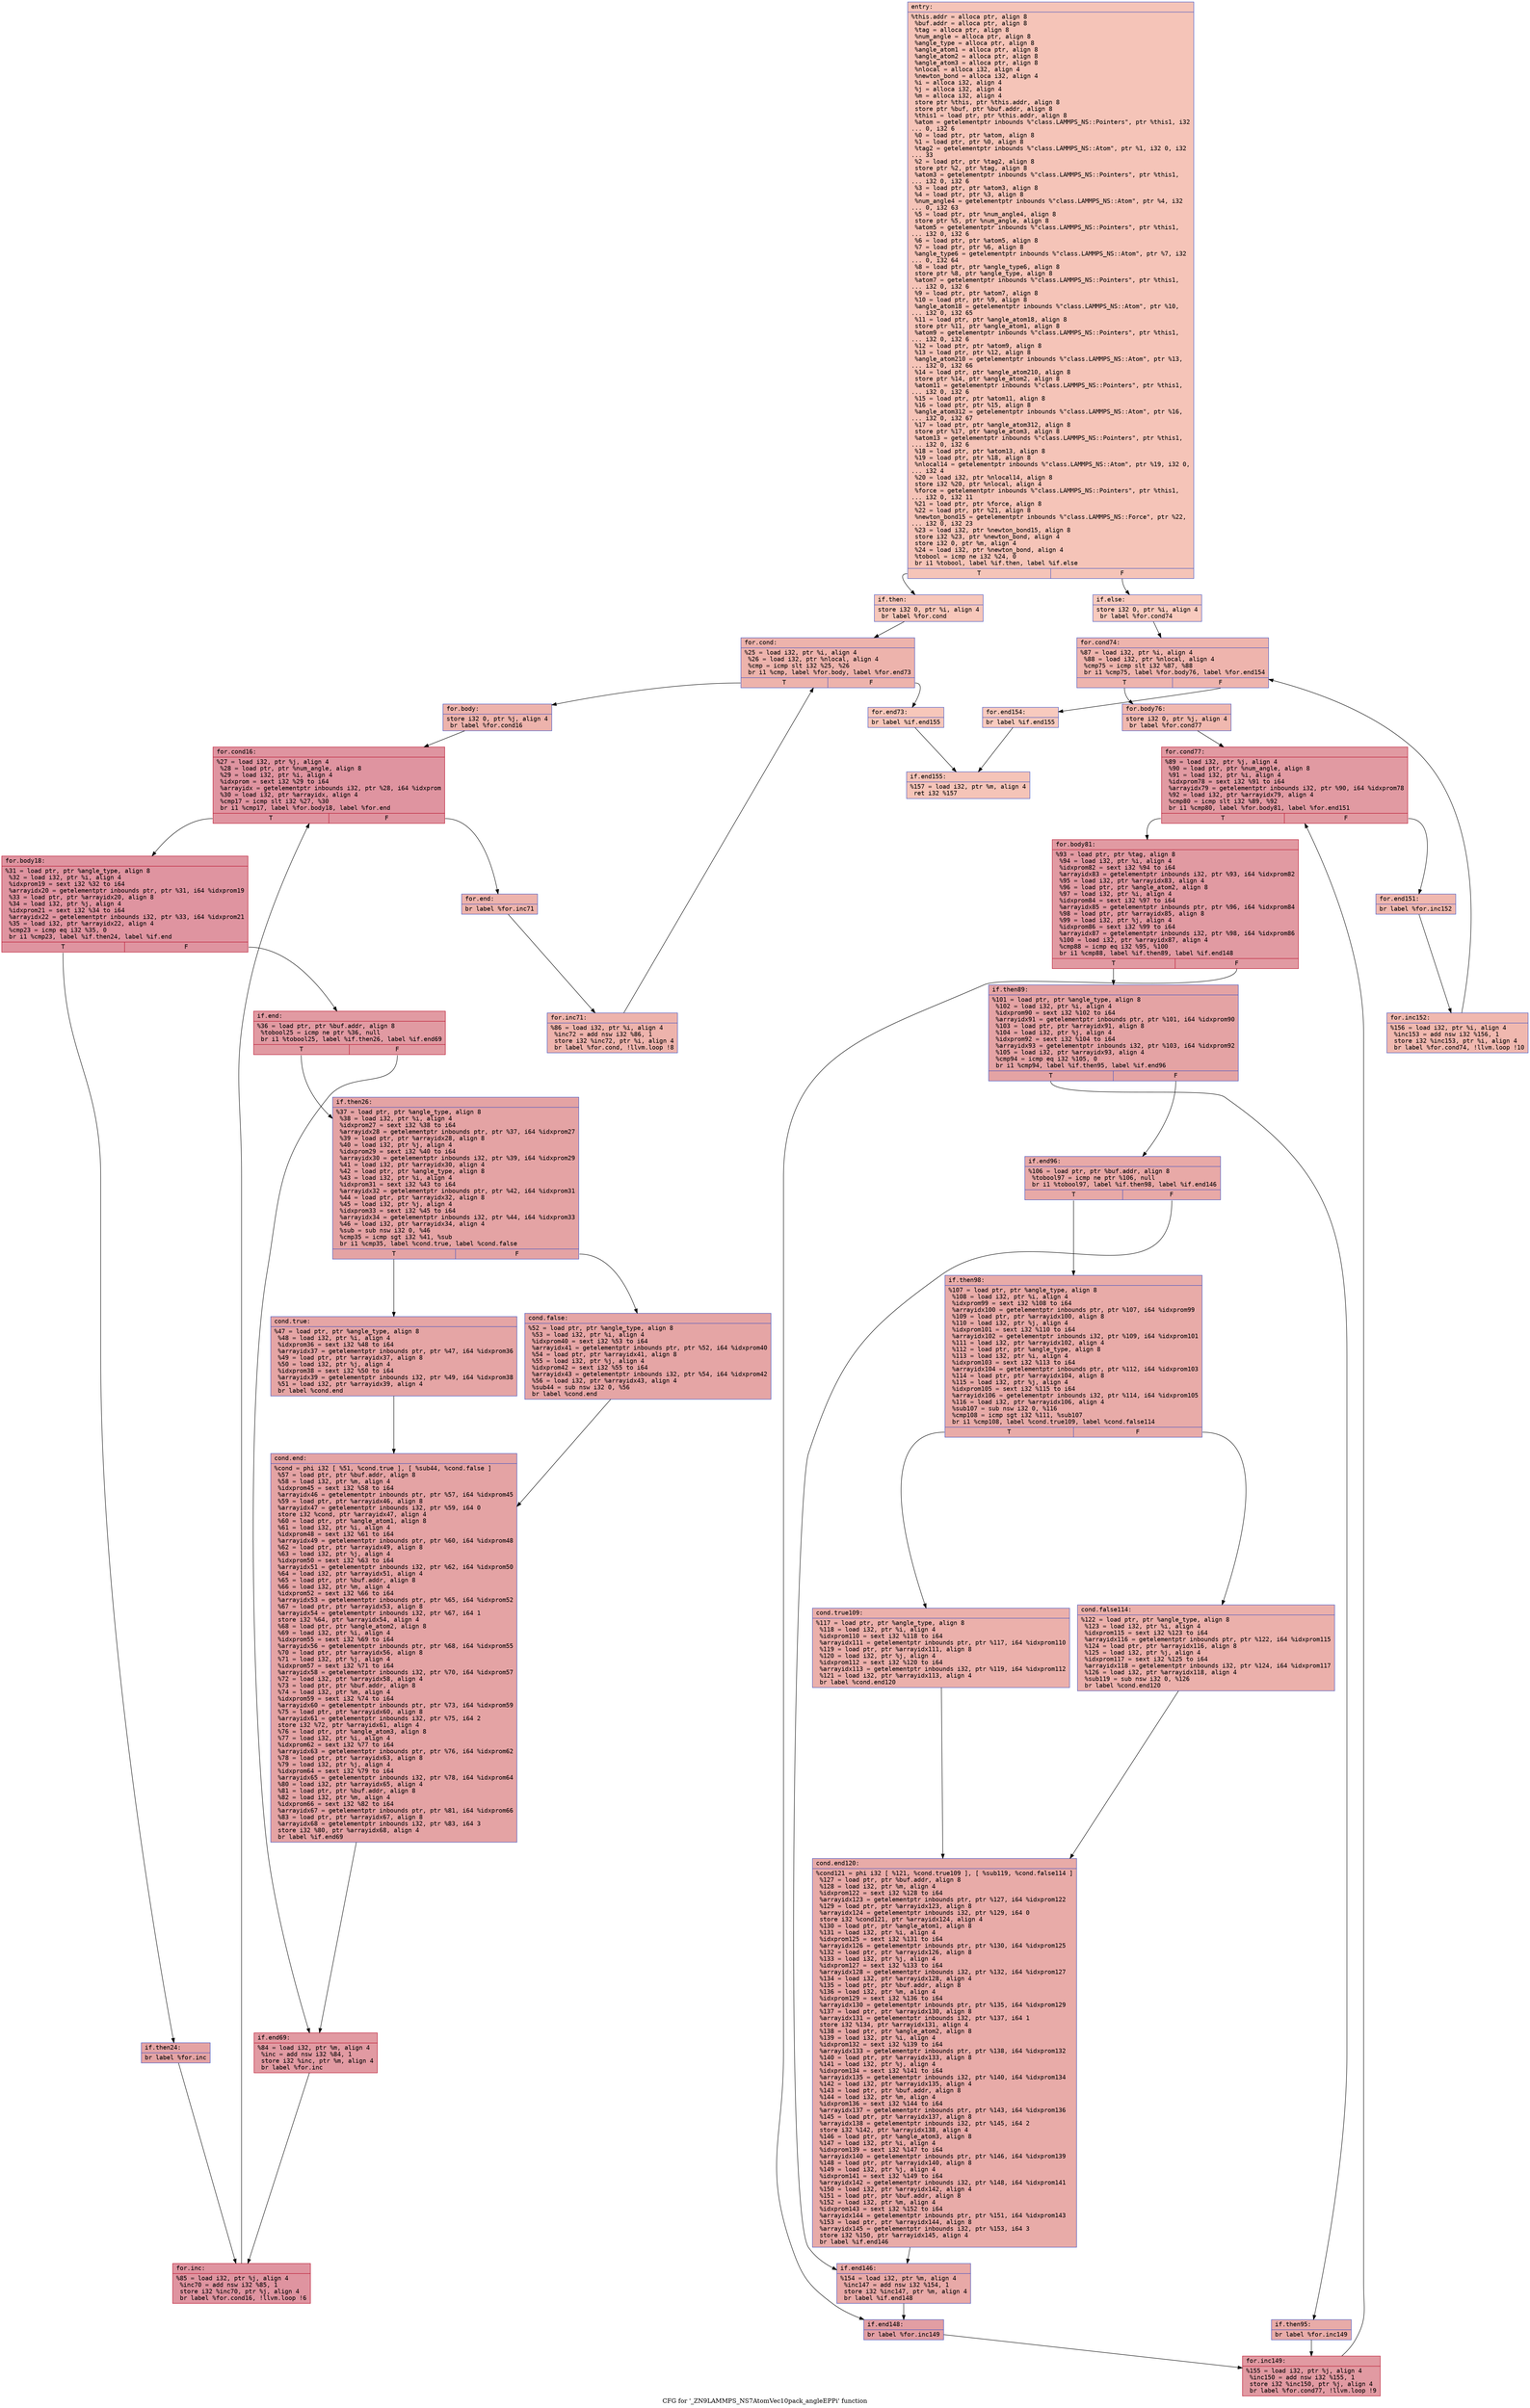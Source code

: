 digraph "CFG for '_ZN9LAMMPS_NS7AtomVec10pack_angleEPPi' function" {
	label="CFG for '_ZN9LAMMPS_NS7AtomVec10pack_angleEPPi' function";

	Node0x56285abb1640 [shape=record,color="#3d50c3ff", style=filled, fillcolor="#e97a5f70" fontname="Courier",label="{entry:\l|  %this.addr = alloca ptr, align 8\l  %buf.addr = alloca ptr, align 8\l  %tag = alloca ptr, align 8\l  %num_angle = alloca ptr, align 8\l  %angle_type = alloca ptr, align 8\l  %angle_atom1 = alloca ptr, align 8\l  %angle_atom2 = alloca ptr, align 8\l  %angle_atom3 = alloca ptr, align 8\l  %nlocal = alloca i32, align 4\l  %newton_bond = alloca i32, align 4\l  %i = alloca i32, align 4\l  %j = alloca i32, align 4\l  %m = alloca i32, align 4\l  store ptr %this, ptr %this.addr, align 8\l  store ptr %buf, ptr %buf.addr, align 8\l  %this1 = load ptr, ptr %this.addr, align 8\l  %atom = getelementptr inbounds %\"class.LAMMPS_NS::Pointers\", ptr %this1, i32\l... 0, i32 6\l  %0 = load ptr, ptr %atom, align 8\l  %1 = load ptr, ptr %0, align 8\l  %tag2 = getelementptr inbounds %\"class.LAMMPS_NS::Atom\", ptr %1, i32 0, i32\l... 33\l  %2 = load ptr, ptr %tag2, align 8\l  store ptr %2, ptr %tag, align 8\l  %atom3 = getelementptr inbounds %\"class.LAMMPS_NS::Pointers\", ptr %this1,\l... i32 0, i32 6\l  %3 = load ptr, ptr %atom3, align 8\l  %4 = load ptr, ptr %3, align 8\l  %num_angle4 = getelementptr inbounds %\"class.LAMMPS_NS::Atom\", ptr %4, i32\l... 0, i32 63\l  %5 = load ptr, ptr %num_angle4, align 8\l  store ptr %5, ptr %num_angle, align 8\l  %atom5 = getelementptr inbounds %\"class.LAMMPS_NS::Pointers\", ptr %this1,\l... i32 0, i32 6\l  %6 = load ptr, ptr %atom5, align 8\l  %7 = load ptr, ptr %6, align 8\l  %angle_type6 = getelementptr inbounds %\"class.LAMMPS_NS::Atom\", ptr %7, i32\l... 0, i32 64\l  %8 = load ptr, ptr %angle_type6, align 8\l  store ptr %8, ptr %angle_type, align 8\l  %atom7 = getelementptr inbounds %\"class.LAMMPS_NS::Pointers\", ptr %this1,\l... i32 0, i32 6\l  %9 = load ptr, ptr %atom7, align 8\l  %10 = load ptr, ptr %9, align 8\l  %angle_atom18 = getelementptr inbounds %\"class.LAMMPS_NS::Atom\", ptr %10,\l... i32 0, i32 65\l  %11 = load ptr, ptr %angle_atom18, align 8\l  store ptr %11, ptr %angle_atom1, align 8\l  %atom9 = getelementptr inbounds %\"class.LAMMPS_NS::Pointers\", ptr %this1,\l... i32 0, i32 6\l  %12 = load ptr, ptr %atom9, align 8\l  %13 = load ptr, ptr %12, align 8\l  %angle_atom210 = getelementptr inbounds %\"class.LAMMPS_NS::Atom\", ptr %13,\l... i32 0, i32 66\l  %14 = load ptr, ptr %angle_atom210, align 8\l  store ptr %14, ptr %angle_atom2, align 8\l  %atom11 = getelementptr inbounds %\"class.LAMMPS_NS::Pointers\", ptr %this1,\l... i32 0, i32 6\l  %15 = load ptr, ptr %atom11, align 8\l  %16 = load ptr, ptr %15, align 8\l  %angle_atom312 = getelementptr inbounds %\"class.LAMMPS_NS::Atom\", ptr %16,\l... i32 0, i32 67\l  %17 = load ptr, ptr %angle_atom312, align 8\l  store ptr %17, ptr %angle_atom3, align 8\l  %atom13 = getelementptr inbounds %\"class.LAMMPS_NS::Pointers\", ptr %this1,\l... i32 0, i32 6\l  %18 = load ptr, ptr %atom13, align 8\l  %19 = load ptr, ptr %18, align 8\l  %nlocal14 = getelementptr inbounds %\"class.LAMMPS_NS::Atom\", ptr %19, i32 0,\l... i32 4\l  %20 = load i32, ptr %nlocal14, align 8\l  store i32 %20, ptr %nlocal, align 4\l  %force = getelementptr inbounds %\"class.LAMMPS_NS::Pointers\", ptr %this1,\l... i32 0, i32 11\l  %21 = load ptr, ptr %force, align 8\l  %22 = load ptr, ptr %21, align 8\l  %newton_bond15 = getelementptr inbounds %\"class.LAMMPS_NS::Force\", ptr %22,\l... i32 0, i32 23\l  %23 = load i32, ptr %newton_bond15, align 8\l  store i32 %23, ptr %newton_bond, align 4\l  store i32 0, ptr %m, align 4\l  %24 = load i32, ptr %newton_bond, align 4\l  %tobool = icmp ne i32 %24, 0\l  br i1 %tobool, label %if.then, label %if.else\l|{<s0>T|<s1>F}}"];
	Node0x56285abb1640:s0 -> Node0x56285abb4490[tooltip="entry -> if.then\nProbability 62.50%" ];
	Node0x56285abb1640:s1 -> Node0x56285abb4500[tooltip="entry -> if.else\nProbability 37.50%" ];
	Node0x56285abb4490 [shape=record,color="#3d50c3ff", style=filled, fillcolor="#ec7f6370" fontname="Courier",label="{if.then:\l|  store i32 0, ptr %i, align 4\l  br label %for.cond\l}"];
	Node0x56285abb4490 -> Node0x56285abb4720[tooltip="if.then -> for.cond\nProbability 100.00%" ];
	Node0x56285abb4720 [shape=record,color="#3d50c3ff", style=filled, fillcolor="#d6524470" fontname="Courier",label="{for.cond:\l|  %25 = load i32, ptr %i, align 4\l  %26 = load i32, ptr %nlocal, align 4\l  %cmp = icmp slt i32 %25, %26\l  br i1 %cmp, label %for.body, label %for.end73\l|{<s0>T|<s1>F}}"];
	Node0x56285abb4720:s0 -> Node0x56285abb49c0[tooltip="for.cond -> for.body\nProbability 96.88%" ];
	Node0x56285abb4720:s1 -> Node0x56285abb4a40[tooltip="for.cond -> for.end73\nProbability 3.12%" ];
	Node0x56285abb49c0 [shape=record,color="#3d50c3ff", style=filled, fillcolor="#d6524470" fontname="Courier",label="{for.body:\l|  store i32 0, ptr %j, align 4\l  br label %for.cond16\l}"];
	Node0x56285abb49c0 -> Node0x56285abb4c70[tooltip="for.body -> for.cond16\nProbability 100.00%" ];
	Node0x56285abb4c70 [shape=record,color="#b70d28ff", style=filled, fillcolor="#b70d2870" fontname="Courier",label="{for.cond16:\l|  %27 = load i32, ptr %j, align 4\l  %28 = load ptr, ptr %num_angle, align 8\l  %29 = load i32, ptr %i, align 4\l  %idxprom = sext i32 %29 to i64\l  %arrayidx = getelementptr inbounds i32, ptr %28, i64 %idxprom\l  %30 = load i32, ptr %arrayidx, align 4\l  %cmp17 = icmp slt i32 %27, %30\l  br i1 %cmp17, label %for.body18, label %for.end\l|{<s0>T|<s1>F}}"];
	Node0x56285abb4c70:s0 -> Node0x56285abb5170[tooltip="for.cond16 -> for.body18\nProbability 96.88%" ];
	Node0x56285abb4c70:s1 -> Node0x56285abb51f0[tooltip="for.cond16 -> for.end\nProbability 3.12%" ];
	Node0x56285abb5170 [shape=record,color="#b70d28ff", style=filled, fillcolor="#b70d2870" fontname="Courier",label="{for.body18:\l|  %31 = load ptr, ptr %angle_type, align 8\l  %32 = load i32, ptr %i, align 4\l  %idxprom19 = sext i32 %32 to i64\l  %arrayidx20 = getelementptr inbounds ptr, ptr %31, i64 %idxprom19\l  %33 = load ptr, ptr %arrayidx20, align 8\l  %34 = load i32, ptr %j, align 4\l  %idxprom21 = sext i32 %34 to i64\l  %arrayidx22 = getelementptr inbounds i32, ptr %33, i64 %idxprom21\l  %35 = load i32, ptr %arrayidx22, align 4\l  %cmp23 = icmp eq i32 %35, 0\l  br i1 %cmp23, label %if.then24, label %if.end\l|{<s0>T|<s1>F}}"];
	Node0x56285abb5170:s0 -> Node0x56285abb3250[tooltip="for.body18 -> if.then24\nProbability 37.50%" ];
	Node0x56285abb5170:s1 -> Node0x56285abb32d0[tooltip="for.body18 -> if.end\nProbability 62.50%" ];
	Node0x56285abb3250 [shape=record,color="#3d50c3ff", style=filled, fillcolor="#c32e3170" fontname="Courier",label="{if.then24:\l|  br label %for.inc\l}"];
	Node0x56285abb3250 -> Node0x56285abb5eb0[tooltip="if.then24 -> for.inc\nProbability 100.00%" ];
	Node0x56285abb32d0 [shape=record,color="#b70d28ff", style=filled, fillcolor="#bb1b2c70" fontname="Courier",label="{if.end:\l|  %36 = load ptr, ptr %buf.addr, align 8\l  %tobool25 = icmp ne ptr %36, null\l  br i1 %tobool25, label %if.then26, label %if.end69\l|{<s0>T|<s1>F}}"];
	Node0x56285abb32d0:s0 -> Node0x56285abb60b0[tooltip="if.end -> if.then26\nProbability 62.50%" ];
	Node0x56285abb32d0:s1 -> Node0x56285abb6130[tooltip="if.end -> if.end69\nProbability 37.50%" ];
	Node0x56285abb60b0 [shape=record,color="#3d50c3ff", style=filled, fillcolor="#c32e3170" fontname="Courier",label="{if.then26:\l|  %37 = load ptr, ptr %angle_type, align 8\l  %38 = load i32, ptr %i, align 4\l  %idxprom27 = sext i32 %38 to i64\l  %arrayidx28 = getelementptr inbounds ptr, ptr %37, i64 %idxprom27\l  %39 = load ptr, ptr %arrayidx28, align 8\l  %40 = load i32, ptr %j, align 4\l  %idxprom29 = sext i32 %40 to i64\l  %arrayidx30 = getelementptr inbounds i32, ptr %39, i64 %idxprom29\l  %41 = load i32, ptr %arrayidx30, align 4\l  %42 = load ptr, ptr %angle_type, align 8\l  %43 = load i32, ptr %i, align 4\l  %idxprom31 = sext i32 %43 to i64\l  %arrayidx32 = getelementptr inbounds ptr, ptr %42, i64 %idxprom31\l  %44 = load ptr, ptr %arrayidx32, align 8\l  %45 = load i32, ptr %j, align 4\l  %idxprom33 = sext i32 %45 to i64\l  %arrayidx34 = getelementptr inbounds i32, ptr %44, i64 %idxprom33\l  %46 = load i32, ptr %arrayidx34, align 4\l  %sub = sub nsw i32 0, %46\l  %cmp35 = icmp sgt i32 %41, %sub\l  br i1 %cmp35, label %cond.true, label %cond.false\l|{<s0>T|<s1>F}}"];
	Node0x56285abb60b0:s0 -> Node0x56285abb6ee0[tooltip="if.then26 -> cond.true\nProbability 50.00%" ];
	Node0x56285abb60b0:s1 -> Node0x56285abb6f60[tooltip="if.then26 -> cond.false\nProbability 50.00%" ];
	Node0x56285abb6ee0 [shape=record,color="#3d50c3ff", style=filled, fillcolor="#c5333470" fontname="Courier",label="{cond.true:\l|  %47 = load ptr, ptr %angle_type, align 8\l  %48 = load i32, ptr %i, align 4\l  %idxprom36 = sext i32 %48 to i64\l  %arrayidx37 = getelementptr inbounds ptr, ptr %47, i64 %idxprom36\l  %49 = load ptr, ptr %arrayidx37, align 8\l  %50 = load i32, ptr %j, align 4\l  %idxprom38 = sext i32 %50 to i64\l  %arrayidx39 = getelementptr inbounds i32, ptr %49, i64 %idxprom38\l  %51 = load i32, ptr %arrayidx39, align 4\l  br label %cond.end\l}"];
	Node0x56285abb6ee0 -> Node0x56285abb7e60[tooltip="cond.true -> cond.end\nProbability 100.00%" ];
	Node0x56285abb6f60 [shape=record,color="#3d50c3ff", style=filled, fillcolor="#c5333470" fontname="Courier",label="{cond.false:\l|  %52 = load ptr, ptr %angle_type, align 8\l  %53 = load i32, ptr %i, align 4\l  %idxprom40 = sext i32 %53 to i64\l  %arrayidx41 = getelementptr inbounds ptr, ptr %52, i64 %idxprom40\l  %54 = load ptr, ptr %arrayidx41, align 8\l  %55 = load i32, ptr %j, align 4\l  %idxprom42 = sext i32 %55 to i64\l  %arrayidx43 = getelementptr inbounds i32, ptr %54, i64 %idxprom42\l  %56 = load i32, ptr %arrayidx43, align 4\l  %sub44 = sub nsw i32 0, %56\l  br label %cond.end\l}"];
	Node0x56285abb6f60 -> Node0x56285abb7e60[tooltip="cond.false -> cond.end\nProbability 100.00%" ];
	Node0x56285abb7e60 [shape=record,color="#3d50c3ff", style=filled, fillcolor="#c32e3170" fontname="Courier",label="{cond.end:\l|  %cond = phi i32 [ %51, %cond.true ], [ %sub44, %cond.false ]\l  %57 = load ptr, ptr %buf.addr, align 8\l  %58 = load i32, ptr %m, align 4\l  %idxprom45 = sext i32 %58 to i64\l  %arrayidx46 = getelementptr inbounds ptr, ptr %57, i64 %idxprom45\l  %59 = load ptr, ptr %arrayidx46, align 8\l  %arrayidx47 = getelementptr inbounds i32, ptr %59, i64 0\l  store i32 %cond, ptr %arrayidx47, align 4\l  %60 = load ptr, ptr %angle_atom1, align 8\l  %61 = load i32, ptr %i, align 4\l  %idxprom48 = sext i32 %61 to i64\l  %arrayidx49 = getelementptr inbounds ptr, ptr %60, i64 %idxprom48\l  %62 = load ptr, ptr %arrayidx49, align 8\l  %63 = load i32, ptr %j, align 4\l  %idxprom50 = sext i32 %63 to i64\l  %arrayidx51 = getelementptr inbounds i32, ptr %62, i64 %idxprom50\l  %64 = load i32, ptr %arrayidx51, align 4\l  %65 = load ptr, ptr %buf.addr, align 8\l  %66 = load i32, ptr %m, align 4\l  %idxprom52 = sext i32 %66 to i64\l  %arrayidx53 = getelementptr inbounds ptr, ptr %65, i64 %idxprom52\l  %67 = load ptr, ptr %arrayidx53, align 8\l  %arrayidx54 = getelementptr inbounds i32, ptr %67, i64 1\l  store i32 %64, ptr %arrayidx54, align 4\l  %68 = load ptr, ptr %angle_atom2, align 8\l  %69 = load i32, ptr %i, align 4\l  %idxprom55 = sext i32 %69 to i64\l  %arrayidx56 = getelementptr inbounds ptr, ptr %68, i64 %idxprom55\l  %70 = load ptr, ptr %arrayidx56, align 8\l  %71 = load i32, ptr %j, align 4\l  %idxprom57 = sext i32 %71 to i64\l  %arrayidx58 = getelementptr inbounds i32, ptr %70, i64 %idxprom57\l  %72 = load i32, ptr %arrayidx58, align 4\l  %73 = load ptr, ptr %buf.addr, align 8\l  %74 = load i32, ptr %m, align 4\l  %idxprom59 = sext i32 %74 to i64\l  %arrayidx60 = getelementptr inbounds ptr, ptr %73, i64 %idxprom59\l  %75 = load ptr, ptr %arrayidx60, align 8\l  %arrayidx61 = getelementptr inbounds i32, ptr %75, i64 2\l  store i32 %72, ptr %arrayidx61, align 4\l  %76 = load ptr, ptr %angle_atom3, align 8\l  %77 = load i32, ptr %i, align 4\l  %idxprom62 = sext i32 %77 to i64\l  %arrayidx63 = getelementptr inbounds ptr, ptr %76, i64 %idxprom62\l  %78 = load ptr, ptr %arrayidx63, align 8\l  %79 = load i32, ptr %j, align 4\l  %idxprom64 = sext i32 %79 to i64\l  %arrayidx65 = getelementptr inbounds i32, ptr %78, i64 %idxprom64\l  %80 = load i32, ptr %arrayidx65, align 4\l  %81 = load ptr, ptr %buf.addr, align 8\l  %82 = load i32, ptr %m, align 4\l  %idxprom66 = sext i32 %82 to i64\l  %arrayidx67 = getelementptr inbounds ptr, ptr %81, i64 %idxprom66\l  %83 = load ptr, ptr %arrayidx67, align 8\l  %arrayidx68 = getelementptr inbounds i32, ptr %83, i64 3\l  store i32 %80, ptr %arrayidx68, align 4\l  br label %if.end69\l}"];
	Node0x56285abb7e60 -> Node0x56285abb6130[tooltip="cond.end -> if.end69\nProbability 100.00%" ];
	Node0x56285abb6130 [shape=record,color="#b70d28ff", style=filled, fillcolor="#bb1b2c70" fontname="Courier",label="{if.end69:\l|  %84 = load i32, ptr %m, align 4\l  %inc = add nsw i32 %84, 1\l  store i32 %inc, ptr %m, align 4\l  br label %for.inc\l}"];
	Node0x56285abb6130 -> Node0x56285abb5eb0[tooltip="if.end69 -> for.inc\nProbability 100.00%" ];
	Node0x56285abb5eb0 [shape=record,color="#b70d28ff", style=filled, fillcolor="#b70d2870" fontname="Courier",label="{for.inc:\l|  %85 = load i32, ptr %j, align 4\l  %inc70 = add nsw i32 %85, 1\l  store i32 %inc70, ptr %j, align 4\l  br label %for.cond16, !llvm.loop !6\l}"];
	Node0x56285abb5eb0 -> Node0x56285abb4c70[tooltip="for.inc -> for.cond16\nProbability 100.00%" ];
	Node0x56285abb51f0 [shape=record,color="#3d50c3ff", style=filled, fillcolor="#d6524470" fontname="Courier",label="{for.end:\l|  br label %for.inc71\l}"];
	Node0x56285abb51f0 -> Node0x56285abbb3d0[tooltip="for.end -> for.inc71\nProbability 100.00%" ];
	Node0x56285abbb3d0 [shape=record,color="#3d50c3ff", style=filled, fillcolor="#d6524470" fontname="Courier",label="{for.inc71:\l|  %86 = load i32, ptr %i, align 4\l  %inc72 = add nsw i32 %86, 1\l  store i32 %inc72, ptr %i, align 4\l  br label %for.cond, !llvm.loop !8\l}"];
	Node0x56285abbb3d0 -> Node0x56285abb4720[tooltip="for.inc71 -> for.cond\nProbability 100.00%" ];
	Node0x56285abb4a40 [shape=record,color="#3d50c3ff", style=filled, fillcolor="#ec7f6370" fontname="Courier",label="{for.end73:\l|  br label %if.end155\l}"];
	Node0x56285abb4a40 -> Node0x56285abbb850[tooltip="for.end73 -> if.end155\nProbability 100.00%" ];
	Node0x56285abb4500 [shape=record,color="#3d50c3ff", style=filled, fillcolor="#ef886b70" fontname="Courier",label="{if.else:\l|  store i32 0, ptr %i, align 4\l  br label %for.cond74\l}"];
	Node0x56285abb4500 -> Node0x56285abbb9e0[tooltip="if.else -> for.cond74\nProbability 100.00%" ];
	Node0x56285abbb9e0 [shape=record,color="#3d50c3ff", style=filled, fillcolor="#d8564670" fontname="Courier",label="{for.cond74:\l|  %87 = load i32, ptr %i, align 4\l  %88 = load i32, ptr %nlocal, align 4\l  %cmp75 = icmp slt i32 %87, %88\l  br i1 %cmp75, label %for.body76, label %for.end154\l|{<s0>T|<s1>F}}"];
	Node0x56285abbb9e0:s0 -> Node0x56285abbbc80[tooltip="for.cond74 -> for.body76\nProbability 96.88%" ];
	Node0x56285abbb9e0:s1 -> Node0x56285abbbd00[tooltip="for.cond74 -> for.end154\nProbability 3.12%" ];
	Node0x56285abbbc80 [shape=record,color="#3d50c3ff", style=filled, fillcolor="#dc5d4a70" fontname="Courier",label="{for.body76:\l|  store i32 0, ptr %j, align 4\l  br label %for.cond77\l}"];
	Node0x56285abbbc80 -> Node0x56285abbbed0[tooltip="for.body76 -> for.cond77\nProbability 100.00%" ];
	Node0x56285abbbed0 [shape=record,color="#b70d28ff", style=filled, fillcolor="#bb1b2c70" fontname="Courier",label="{for.cond77:\l|  %89 = load i32, ptr %j, align 4\l  %90 = load ptr, ptr %num_angle, align 8\l  %91 = load i32, ptr %i, align 4\l  %idxprom78 = sext i32 %91 to i64\l  %arrayidx79 = getelementptr inbounds i32, ptr %90, i64 %idxprom78\l  %92 = load i32, ptr %arrayidx79, align 4\l  %cmp80 = icmp slt i32 %89, %92\l  br i1 %cmp80, label %for.body81, label %for.end151\l|{<s0>T|<s1>F}}"];
	Node0x56285abbbed0:s0 -> Node0x56285abbc3e0[tooltip="for.cond77 -> for.body81\nProbability 96.88%" ];
	Node0x56285abbbed0:s1 -> Node0x56285abbc460[tooltip="for.cond77 -> for.end151\nProbability 3.12%" ];
	Node0x56285abbc3e0 [shape=record,color="#b70d28ff", style=filled, fillcolor="#bb1b2c70" fontname="Courier",label="{for.body81:\l|  %93 = load ptr, ptr %tag, align 8\l  %94 = load i32, ptr %i, align 4\l  %idxprom82 = sext i32 %94 to i64\l  %arrayidx83 = getelementptr inbounds i32, ptr %93, i64 %idxprom82\l  %95 = load i32, ptr %arrayidx83, align 4\l  %96 = load ptr, ptr %angle_atom2, align 8\l  %97 = load i32, ptr %i, align 4\l  %idxprom84 = sext i32 %97 to i64\l  %arrayidx85 = getelementptr inbounds ptr, ptr %96, i64 %idxprom84\l  %98 = load ptr, ptr %arrayidx85, align 8\l  %99 = load i32, ptr %j, align 4\l  %idxprom86 = sext i32 %99 to i64\l  %arrayidx87 = getelementptr inbounds i32, ptr %98, i64 %idxprom86\l  %100 = load i32, ptr %arrayidx87, align 4\l  %cmp88 = icmp eq i32 %95, %100\l  br i1 %cmp88, label %if.then89, label %if.end148\l|{<s0>T|<s1>F}}"];
	Node0x56285abbc3e0:s0 -> Node0x56285abb7780[tooltip="for.body81 -> if.then89\nProbability 50.00%" ];
	Node0x56285abbc3e0:s1 -> Node0x56285abb7800[tooltip="for.body81 -> if.end148\nProbability 50.00%" ];
	Node0x56285abb7780 [shape=record,color="#3d50c3ff", style=filled, fillcolor="#c32e3170" fontname="Courier",label="{if.then89:\l|  %101 = load ptr, ptr %angle_type, align 8\l  %102 = load i32, ptr %i, align 4\l  %idxprom90 = sext i32 %102 to i64\l  %arrayidx91 = getelementptr inbounds ptr, ptr %101, i64 %idxprom90\l  %103 = load ptr, ptr %arrayidx91, align 8\l  %104 = load i32, ptr %j, align 4\l  %idxprom92 = sext i32 %104 to i64\l  %arrayidx93 = getelementptr inbounds i32, ptr %103, i64 %idxprom92\l  %105 = load i32, ptr %arrayidx93, align 4\l  %cmp94 = icmp eq i32 %105, 0\l  br i1 %cmp94, label %if.then95, label %if.end96\l|{<s0>T|<s1>F}}"];
	Node0x56285abb7780:s0 -> Node0x56285abbde50[tooltip="if.then89 -> if.then95\nProbability 37.50%" ];
	Node0x56285abb7780:s1 -> Node0x56285abbded0[tooltip="if.then89 -> if.end96\nProbability 62.50%" ];
	Node0x56285abbde50 [shape=record,color="#3d50c3ff", style=filled, fillcolor="#cc403a70" fontname="Courier",label="{if.then95:\l|  br label %for.inc149\l}"];
	Node0x56285abbde50 -> Node0x56285abbe060[tooltip="if.then95 -> for.inc149\nProbability 100.00%" ];
	Node0x56285abbded0 [shape=record,color="#3d50c3ff", style=filled, fillcolor="#ca3b3770" fontname="Courier",label="{if.end96:\l|  %106 = load ptr, ptr %buf.addr, align 8\l  %tobool97 = icmp ne ptr %106, null\l  br i1 %tobool97, label %if.then98, label %if.end146\l|{<s0>T|<s1>F}}"];
	Node0x56285abbded0:s0 -> Node0x56285abbe290[tooltip="if.end96 -> if.then98\nProbability 62.50%" ];
	Node0x56285abbded0:s1 -> Node0x56285abbe310[tooltip="if.end96 -> if.end146\nProbability 37.50%" ];
	Node0x56285abbe290 [shape=record,color="#3d50c3ff", style=filled, fillcolor="#cc403a70" fontname="Courier",label="{if.then98:\l|  %107 = load ptr, ptr %angle_type, align 8\l  %108 = load i32, ptr %i, align 4\l  %idxprom99 = sext i32 %108 to i64\l  %arrayidx100 = getelementptr inbounds ptr, ptr %107, i64 %idxprom99\l  %109 = load ptr, ptr %arrayidx100, align 8\l  %110 = load i32, ptr %j, align 4\l  %idxprom101 = sext i32 %110 to i64\l  %arrayidx102 = getelementptr inbounds i32, ptr %109, i64 %idxprom101\l  %111 = load i32, ptr %arrayidx102, align 4\l  %112 = load ptr, ptr %angle_type, align 8\l  %113 = load i32, ptr %i, align 4\l  %idxprom103 = sext i32 %113 to i64\l  %arrayidx104 = getelementptr inbounds ptr, ptr %112, i64 %idxprom103\l  %114 = load ptr, ptr %arrayidx104, align 8\l  %115 = load i32, ptr %j, align 4\l  %idxprom105 = sext i32 %115 to i64\l  %arrayidx106 = getelementptr inbounds i32, ptr %114, i64 %idxprom105\l  %116 = load i32, ptr %arrayidx106, align 4\l  %sub107 = sub nsw i32 0, %116\l  %cmp108 = icmp sgt i32 %111, %sub107\l  br i1 %cmp108, label %cond.true109, label %cond.false114\l|{<s0>T|<s1>F}}"];
	Node0x56285abbe290:s0 -> Node0x56285abbf0c0[tooltip="if.then98 -> cond.true109\nProbability 50.00%" ];
	Node0x56285abbe290:s1 -> Node0x56285abbf140[tooltip="if.then98 -> cond.false114\nProbability 50.00%" ];
	Node0x56285abbf0c0 [shape=record,color="#3d50c3ff", style=filled, fillcolor="#d24b4070" fontname="Courier",label="{cond.true109:\l|  %117 = load ptr, ptr %angle_type, align 8\l  %118 = load i32, ptr %i, align 4\l  %idxprom110 = sext i32 %118 to i64\l  %arrayidx111 = getelementptr inbounds ptr, ptr %117, i64 %idxprom110\l  %119 = load ptr, ptr %arrayidx111, align 8\l  %120 = load i32, ptr %j, align 4\l  %idxprom112 = sext i32 %120 to i64\l  %arrayidx113 = getelementptr inbounds i32, ptr %119, i64 %idxprom112\l  %121 = load i32, ptr %arrayidx113, align 4\l  br label %cond.end120\l}"];
	Node0x56285abbf0c0 -> Node0x56285abbf830[tooltip="cond.true109 -> cond.end120\nProbability 100.00%" ];
	Node0x56285abbf140 [shape=record,color="#3d50c3ff", style=filled, fillcolor="#d24b4070" fontname="Courier",label="{cond.false114:\l|  %122 = load ptr, ptr %angle_type, align 8\l  %123 = load i32, ptr %i, align 4\l  %idxprom115 = sext i32 %123 to i64\l  %arrayidx116 = getelementptr inbounds ptr, ptr %122, i64 %idxprom115\l  %124 = load ptr, ptr %arrayidx116, align 8\l  %125 = load i32, ptr %j, align 4\l  %idxprom117 = sext i32 %125 to i64\l  %arrayidx118 = getelementptr inbounds i32, ptr %124, i64 %idxprom117\l  %126 = load i32, ptr %arrayidx118, align 4\l  %sub119 = sub nsw i32 0, %126\l  br label %cond.end120\l}"];
	Node0x56285abbf140 -> Node0x56285abbf830[tooltip="cond.false114 -> cond.end120\nProbability 100.00%" ];
	Node0x56285abbf830 [shape=record,color="#3d50c3ff", style=filled, fillcolor="#cc403a70" fontname="Courier",label="{cond.end120:\l|  %cond121 = phi i32 [ %121, %cond.true109 ], [ %sub119, %cond.false114 ]\l  %127 = load ptr, ptr %buf.addr, align 8\l  %128 = load i32, ptr %m, align 4\l  %idxprom122 = sext i32 %128 to i64\l  %arrayidx123 = getelementptr inbounds ptr, ptr %127, i64 %idxprom122\l  %129 = load ptr, ptr %arrayidx123, align 8\l  %arrayidx124 = getelementptr inbounds i32, ptr %129, i64 0\l  store i32 %cond121, ptr %arrayidx124, align 4\l  %130 = load ptr, ptr %angle_atom1, align 8\l  %131 = load i32, ptr %i, align 4\l  %idxprom125 = sext i32 %131 to i64\l  %arrayidx126 = getelementptr inbounds ptr, ptr %130, i64 %idxprom125\l  %132 = load ptr, ptr %arrayidx126, align 8\l  %133 = load i32, ptr %j, align 4\l  %idxprom127 = sext i32 %133 to i64\l  %arrayidx128 = getelementptr inbounds i32, ptr %132, i64 %idxprom127\l  %134 = load i32, ptr %arrayidx128, align 4\l  %135 = load ptr, ptr %buf.addr, align 8\l  %136 = load i32, ptr %m, align 4\l  %idxprom129 = sext i32 %136 to i64\l  %arrayidx130 = getelementptr inbounds ptr, ptr %135, i64 %idxprom129\l  %137 = load ptr, ptr %arrayidx130, align 8\l  %arrayidx131 = getelementptr inbounds i32, ptr %137, i64 1\l  store i32 %134, ptr %arrayidx131, align 4\l  %138 = load ptr, ptr %angle_atom2, align 8\l  %139 = load i32, ptr %i, align 4\l  %idxprom132 = sext i32 %139 to i64\l  %arrayidx133 = getelementptr inbounds ptr, ptr %138, i64 %idxprom132\l  %140 = load ptr, ptr %arrayidx133, align 8\l  %141 = load i32, ptr %j, align 4\l  %idxprom134 = sext i32 %141 to i64\l  %arrayidx135 = getelementptr inbounds i32, ptr %140, i64 %idxprom134\l  %142 = load i32, ptr %arrayidx135, align 4\l  %143 = load ptr, ptr %buf.addr, align 8\l  %144 = load i32, ptr %m, align 4\l  %idxprom136 = sext i32 %144 to i64\l  %arrayidx137 = getelementptr inbounds ptr, ptr %143, i64 %idxprom136\l  %145 = load ptr, ptr %arrayidx137, align 8\l  %arrayidx138 = getelementptr inbounds i32, ptr %145, i64 2\l  store i32 %142, ptr %arrayidx138, align 4\l  %146 = load ptr, ptr %angle_atom3, align 8\l  %147 = load i32, ptr %i, align 4\l  %idxprom139 = sext i32 %147 to i64\l  %arrayidx140 = getelementptr inbounds ptr, ptr %146, i64 %idxprom139\l  %148 = load ptr, ptr %arrayidx140, align 8\l  %149 = load i32, ptr %j, align 4\l  %idxprom141 = sext i32 %149 to i64\l  %arrayidx142 = getelementptr inbounds i32, ptr %148, i64 %idxprom141\l  %150 = load i32, ptr %arrayidx142, align 4\l  %151 = load ptr, ptr %buf.addr, align 8\l  %152 = load i32, ptr %m, align 4\l  %idxprom143 = sext i32 %152 to i64\l  %arrayidx144 = getelementptr inbounds ptr, ptr %151, i64 %idxprom143\l  %153 = load ptr, ptr %arrayidx144, align 8\l  %arrayidx145 = getelementptr inbounds i32, ptr %153, i64 3\l  store i32 %150, ptr %arrayidx145, align 4\l  br label %if.end146\l}"];
	Node0x56285abbf830 -> Node0x56285abbe310[tooltip="cond.end120 -> if.end146\nProbability 100.00%" ];
	Node0x56285abbe310 [shape=record,color="#3d50c3ff", style=filled, fillcolor="#ca3b3770" fontname="Courier",label="{if.end146:\l|  %154 = load i32, ptr %m, align 4\l  %inc147 = add nsw i32 %154, 1\l  store i32 %inc147, ptr %m, align 4\l  br label %if.end148\l}"];
	Node0x56285abbe310 -> Node0x56285abb7800[tooltip="if.end146 -> if.end148\nProbability 100.00%" ];
	Node0x56285abb7800 [shape=record,color="#3d50c3ff", style=filled, fillcolor="#be242e70" fontname="Courier",label="{if.end148:\l|  br label %for.inc149\l}"];
	Node0x56285abb7800 -> Node0x56285abbe060[tooltip="if.end148 -> for.inc149\nProbability 100.00%" ];
	Node0x56285abbe060 [shape=record,color="#b70d28ff", style=filled, fillcolor="#bb1b2c70" fontname="Courier",label="{for.inc149:\l|  %155 = load i32, ptr %j, align 4\l  %inc150 = add nsw i32 %155, 1\l  store i32 %inc150, ptr %j, align 4\l  br label %for.cond77, !llvm.loop !9\l}"];
	Node0x56285abbe060 -> Node0x56285abbbed0[tooltip="for.inc149 -> for.cond77\nProbability 100.00%" ];
	Node0x56285abbc460 [shape=record,color="#3d50c3ff", style=filled, fillcolor="#dc5d4a70" fontname="Courier",label="{for.end151:\l|  br label %for.inc152\l}"];
	Node0x56285abbc460 -> Node0x56285abc2810[tooltip="for.end151 -> for.inc152\nProbability 100.00%" ];
	Node0x56285abc2810 [shape=record,color="#3d50c3ff", style=filled, fillcolor="#dc5d4a70" fontname="Courier",label="{for.inc152:\l|  %156 = load i32, ptr %i, align 4\l  %inc153 = add nsw i32 %156, 1\l  store i32 %inc153, ptr %i, align 4\l  br label %for.cond74, !llvm.loop !10\l}"];
	Node0x56285abc2810 -> Node0x56285abbb9e0[tooltip="for.inc152 -> for.cond74\nProbability 100.00%" ];
	Node0x56285abbbd00 [shape=record,color="#3d50c3ff", style=filled, fillcolor="#ef886b70" fontname="Courier",label="{for.end154:\l|  br label %if.end155\l}"];
	Node0x56285abbbd00 -> Node0x56285abbb850[tooltip="for.end154 -> if.end155\nProbability 100.00%" ];
	Node0x56285abbb850 [shape=record,color="#3d50c3ff", style=filled, fillcolor="#e97a5f70" fontname="Courier",label="{if.end155:\l|  %157 = load i32, ptr %m, align 4\l  ret i32 %157\l}"];
}
